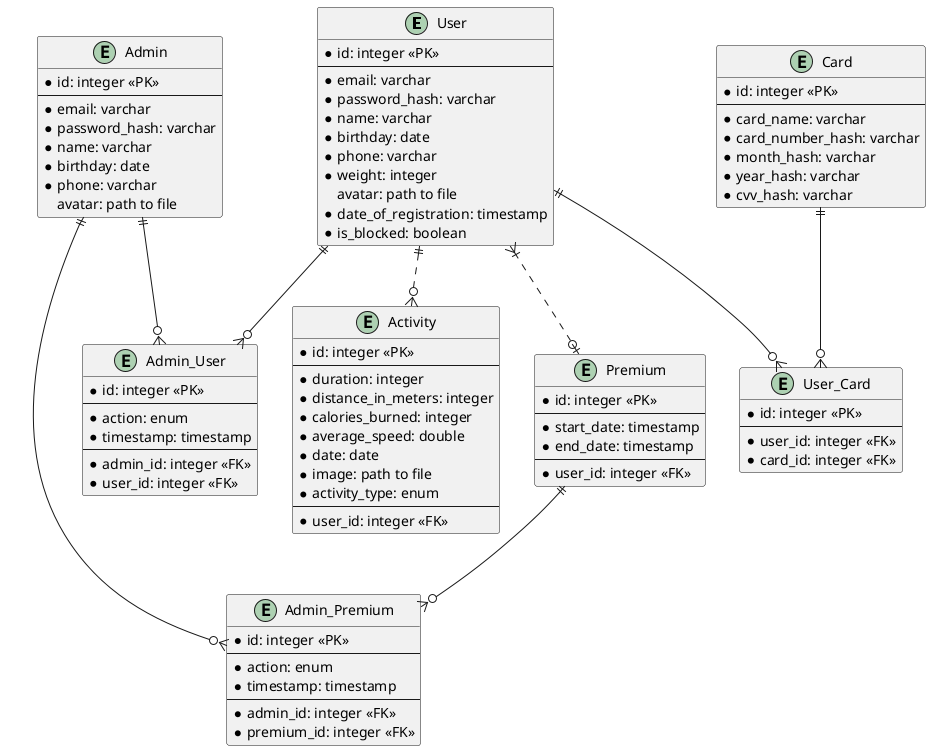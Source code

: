 @startuml

entity User {
  * id: integer <<PK>>
  --
  * email: varchar
  * password_hash: varchar
  * name: varchar
  * birthday: date
  * phone: varchar
  * weight: integer
  avatar: path to file
  * date_of_registration: timestamp
  * is_blocked: boolean
}

entity Activity {
  * id: integer <<PK>>
  --
  * duration: integer
  * distance_in_meters: integer
  * calories_burned: integer
  * average_speed: double
  * date: date
  * image: path to file
  * activity_type: enum
  --
  * user_id: integer <<FK>>
}

entity Admin{
  * id: integer <<PK>>
  --
  * email: varchar
  * password_hash: varchar
  * name: varchar
  * birthday: date
  * phone: varchar
  avatar: path to file
}

entity Card {
  * id: integer <<PK>>
  --
  * card_name: varchar
  * card_number_hash: varchar
  * month_hash: varchar
  * year_hash: varchar
  * cvv_hash: varchar
}

entity Premium {
  * id: integer <<PK>>
  --
  * start_date: timestamp
  * end_date: timestamp
  --
  * user_id: integer <<FK>>
}

entity Admin_Premium {
  * id: integer <<PK>>
  --
  * action: enum
  * timestamp: timestamp
  --
  * admin_id: integer <<FK>>
  * premium_id: integer <<FK>>
}

entity Admin_User {
  * id: integer <<PK>>
  --
  * action: enum
  * timestamp: timestamp
  --
  * admin_id: integer <<FK>>
  * user_id: integer <<FK>>
}

entity User_Card {
  * id: integer <<PK>>
  --
  * user_id: integer <<FK>>
  * card_id: integer <<FK>>
}

User }|..o| Premium
User ||..o{ Activity
Admin ||--o{ Admin_Premium
Premium ||--o{ Admin_Premium
Admin ||--o{ Admin_User
User ||--o{ Admin_User
User ||--o{ User_Card
Card ||--o{ User_Card

@enduml